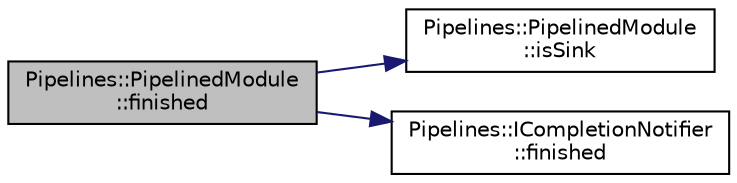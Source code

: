 digraph "Pipelines::PipelinedModule::finished"
{
 // INTERACTIVE_SVG=YES
  edge [fontname="Helvetica",fontsize="10",labelfontname="Helvetica",labelfontsize="10"];
  node [fontname="Helvetica",fontsize="10",shape=record];
  rankdir="LR";
  Node1 [label="Pipelines::PipelinedModule\l::finished",height=0.2,width=0.4,color="black", fillcolor="grey75", style="filled", fontcolor="black"];
  Node1 -> Node2 [color="midnightblue",fontsize="10",style="solid",fontname="Helvetica"];
  Node2 [label="Pipelines::PipelinedModule\l::isSink",height=0.2,width=0.4,color="black", fillcolor="white", style="filled",URL="$class_pipelines_1_1_pipelined_module.html#ad24df7dcee12b22b58ed54bacb1bc7a4"];
  Node1 -> Node3 [color="midnightblue",fontsize="10",style="solid",fontname="Helvetica"];
  Node3 [label="Pipelines::ICompletionNotifier\l::finished",height=0.2,width=0.4,color="black", fillcolor="white", style="filled",URL="$struct_pipelines_1_1_i_completion_notifier.html#a478d1f5899ec4f48b6880567d16e8105"];
}
